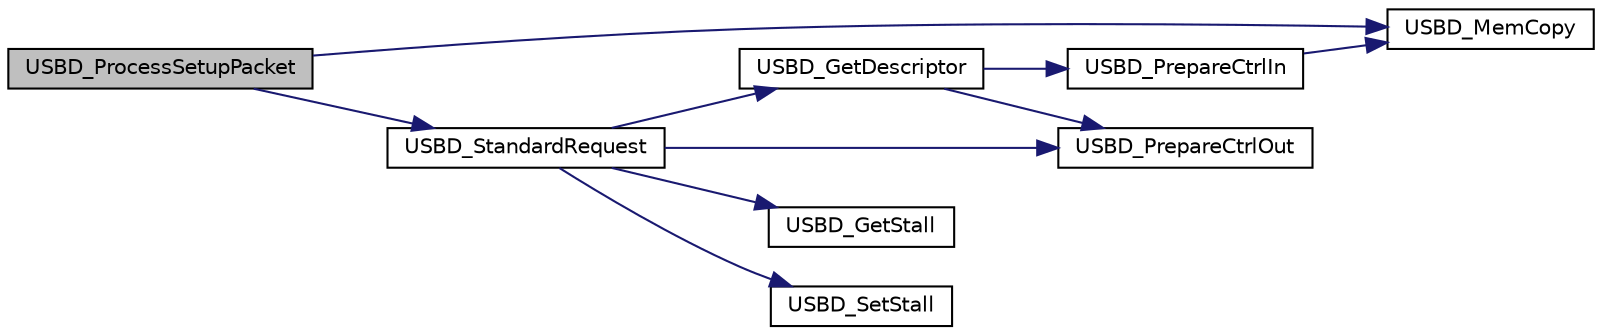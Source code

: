 digraph "USBD_ProcessSetupPacket"
{
 // LATEX_PDF_SIZE
  edge [fontname="Helvetica",fontsize="10",labelfontname="Helvetica",labelfontsize="10"];
  node [fontname="Helvetica",fontsize="10",shape=record];
  rankdir="LR";
  Node1 [label="USBD_ProcessSetupPacket",height=0.2,width=0.4,color="black", fillcolor="grey75", style="filled", fontcolor="black",tooltip="Process Setup Packet."];
  Node1 -> Node2 [color="midnightblue",fontsize="10",style="solid",fontname="Helvetica"];
  Node2 [label="USBD_MemCopy",height=0.2,width=0.4,color="black", fillcolor="white", style="filled",URL="$df/dbd/group___n_a_n_o100___u_s_b_d___e_x_p_o_r_t_e_d___f_u_n_c_t_i_o_n_s.html#gabcedfcc8d4cf29cd70dfb5179229f2b6",tooltip="To support byte access between USB SRAM and system SRAM."];
  Node1 -> Node3 [color="midnightblue",fontsize="10",style="solid",fontname="Helvetica"];
  Node3 [label="USBD_StandardRequest",height=0.2,width=0.4,color="black", fillcolor="white", style="filled",URL="$df/dbd/group___n_a_n_o100___u_s_b_d___e_x_p_o_r_t_e_d___f_u_n_c_t_i_o_n_s.html#ga159182802cc4a2a791a5dd4e331f16db",tooltip="Process USB standard request."];
  Node3 -> Node4 [color="midnightblue",fontsize="10",style="solid",fontname="Helvetica"];
  Node4 [label="USBD_GetDescriptor",height=0.2,width=0.4,color="black", fillcolor="white", style="filled",URL="$dc/dd9/usbd_8c.html#a6914558f4bff6051798c24e3cea8176e",tooltip="Get Descriptor request."];
  Node4 -> Node5 [color="midnightblue",fontsize="10",style="solid",fontname="Helvetica"];
  Node5 [label="USBD_PrepareCtrlIn",height=0.2,width=0.4,color="black", fillcolor="white", style="filled",URL="$df/dbd/group___n_a_n_o100___u_s_b_d___e_x_p_o_r_t_e_d___f_u_n_c_t_i_o_n_s.html#gaa167f8ad1300e0a2cb73ffbdcd079c76",tooltip="Prepare Control IN transaction."];
  Node5 -> Node2 [color="midnightblue",fontsize="10",style="solid",fontname="Helvetica"];
  Node4 -> Node6 [color="midnightblue",fontsize="10",style="solid",fontname="Helvetica"];
  Node6 [label="USBD_PrepareCtrlOut",height=0.2,width=0.4,color="black", fillcolor="white", style="filled",URL="$df/dbd/group___n_a_n_o100___u_s_b_d___e_x_p_o_r_t_e_d___f_u_n_c_t_i_o_n_s.html#ga47d3b5ce99298c40938621c0ba57dec8",tooltip="Prepare Control OUT transaction."];
  Node3 -> Node7 [color="midnightblue",fontsize="10",style="solid",fontname="Helvetica"];
  Node7 [label="USBD_GetStall",height=0.2,width=0.4,color="black", fillcolor="white", style="filled",URL="$df/dbd/group___n_a_n_o100___u_s_b_d___e_x_p_o_r_t_e_d___f_u_n_c_t_i_o_n_s.html#ga6499200e1e3aef32cffe4216e9b107b5",tooltip="Get USB endpoint stall state."];
  Node3 -> Node6 [color="midnightblue",fontsize="10",style="solid",fontname="Helvetica"];
  Node3 -> Node8 [color="midnightblue",fontsize="10",style="solid",fontname="Helvetica"];
  Node8 [label="USBD_SetStall",height=0.2,width=0.4,color="black", fillcolor="white", style="filled",URL="$df/dbd/group___n_a_n_o100___u_s_b_d___e_x_p_o_r_t_e_d___f_u_n_c_t_i_o_n_s.html#ga54b90974a0d1a1cc17592f60be8b6e8b",tooltip="Set USB endpoint stall state."];
}
